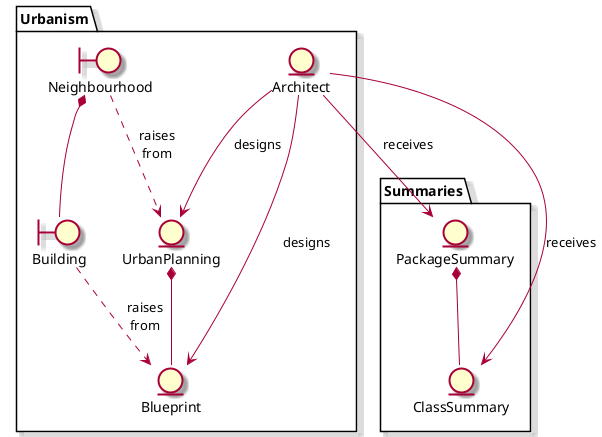 ﻿@startuml
skin rose


package Urbanism{
    boundary Building
    'le pongo el as para poder cambiar fácilmente al nombre original (tb Building).
    entity "Blueprint" as Blueprint
    
    Building ..> Blueprint : raises\nfrom
    
    entity Architect
    
    'le pongo el as para poder cambiar fácilmente al nombre original (Soil).
    boundary Neighbourhood as Neighborhood
    'le pongo el as para poder cambiar fácilmente al nombre original (tb Neighborhood).
    entity "UrbanPlanning" as UrbanPlanning
    
    Neighborhood ..> UrbanPlanning : raises\nfrom
    
    Neighborhood *-- Building
    UrbanPlanning *-- Blueprint
}

package Summaries{
    'le pongo el as para poder cambiar fácilmente al nombre original (Class a secas).
    entity "ClassSummary" as ClassSummary
    entity PackageSummary
    entity ModuleSummary <<unused>>
    remove ModuleSummary
    
    PackageSummary *-- ClassSummary
}

'esta se queda al principio pero luego se acaba yendo con la de PackageSummary.
Architect --> ClassSummary : receives
Architect --> PackageSummary : receives

'esta se queda al principio pero luego se acaba yendo con la de UrbanPlanning.
Architect --> Blueprint : designs
Architect --> UrbanPlanning : designs
@enduml